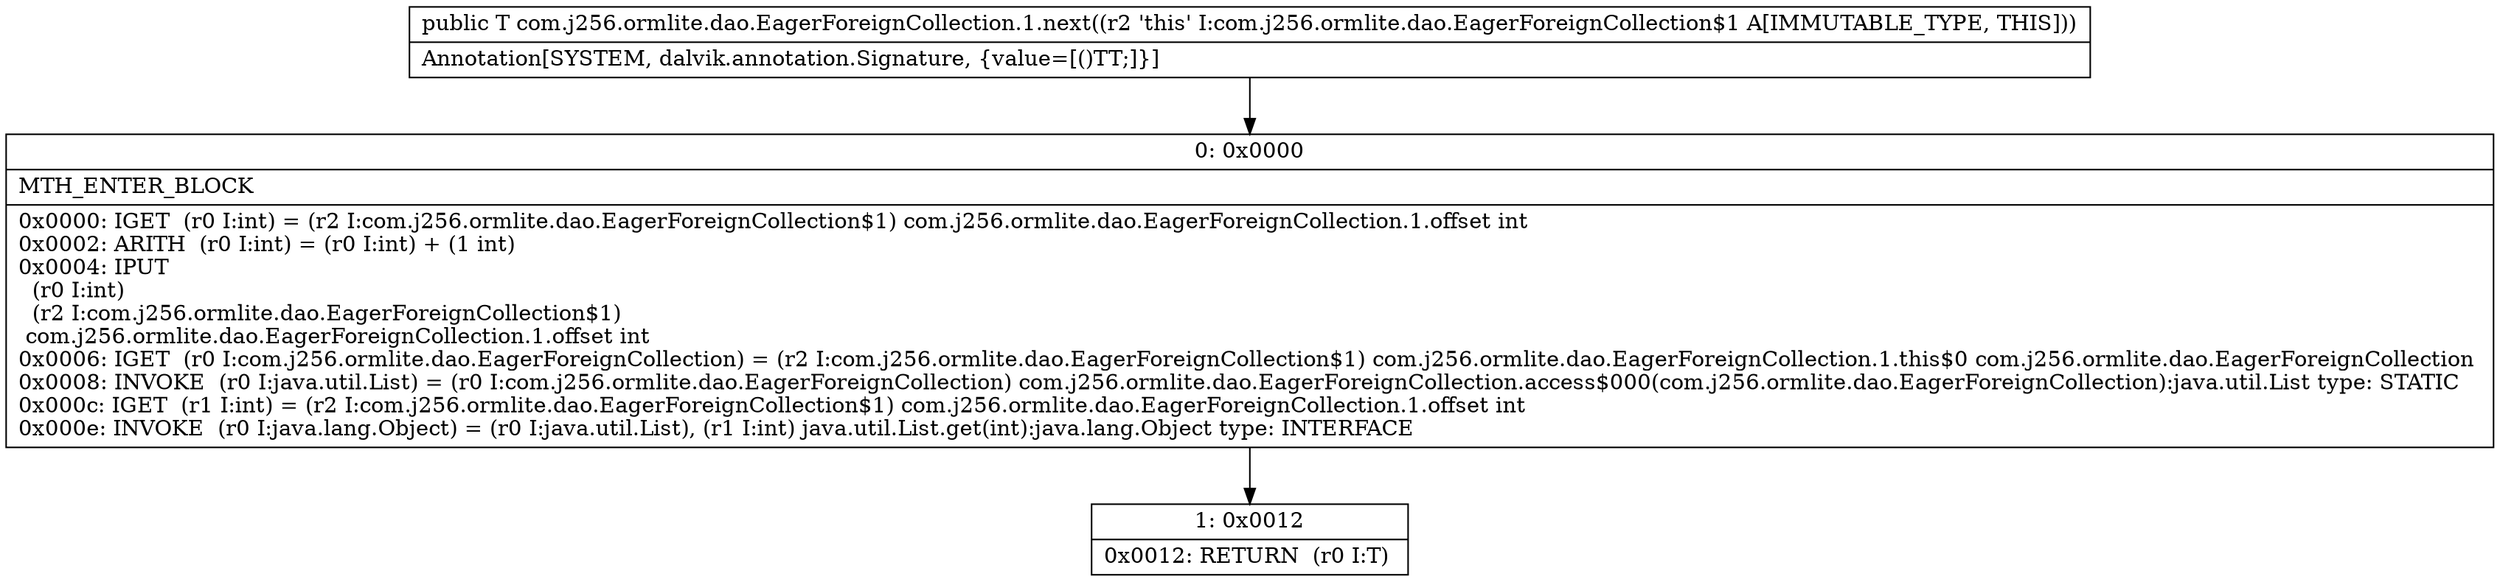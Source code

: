 digraph "CFG forcom.j256.ormlite.dao.EagerForeignCollection.1.next()Ljava\/lang\/Object;" {
Node_0 [shape=record,label="{0\:\ 0x0000|MTH_ENTER_BLOCK\l|0x0000: IGET  (r0 I:int) = (r2 I:com.j256.ormlite.dao.EagerForeignCollection$1) com.j256.ormlite.dao.EagerForeignCollection.1.offset int \l0x0002: ARITH  (r0 I:int) = (r0 I:int) + (1 int) \l0x0004: IPUT  \l  (r0 I:int)\l  (r2 I:com.j256.ormlite.dao.EagerForeignCollection$1)\l com.j256.ormlite.dao.EagerForeignCollection.1.offset int \l0x0006: IGET  (r0 I:com.j256.ormlite.dao.EagerForeignCollection) = (r2 I:com.j256.ormlite.dao.EagerForeignCollection$1) com.j256.ormlite.dao.EagerForeignCollection.1.this$0 com.j256.ormlite.dao.EagerForeignCollection \l0x0008: INVOKE  (r0 I:java.util.List) = (r0 I:com.j256.ormlite.dao.EagerForeignCollection) com.j256.ormlite.dao.EagerForeignCollection.access$000(com.j256.ormlite.dao.EagerForeignCollection):java.util.List type: STATIC \l0x000c: IGET  (r1 I:int) = (r2 I:com.j256.ormlite.dao.EagerForeignCollection$1) com.j256.ormlite.dao.EagerForeignCollection.1.offset int \l0x000e: INVOKE  (r0 I:java.lang.Object) = (r0 I:java.util.List), (r1 I:int) java.util.List.get(int):java.lang.Object type: INTERFACE \l}"];
Node_1 [shape=record,label="{1\:\ 0x0012|0x0012: RETURN  (r0 I:T) \l}"];
MethodNode[shape=record,label="{public T com.j256.ormlite.dao.EagerForeignCollection.1.next((r2 'this' I:com.j256.ormlite.dao.EagerForeignCollection$1 A[IMMUTABLE_TYPE, THIS]))  | Annotation[SYSTEM, dalvik.annotation.Signature, \{value=[()TT;]\}]\l}"];
MethodNode -> Node_0;
Node_0 -> Node_1;
}

